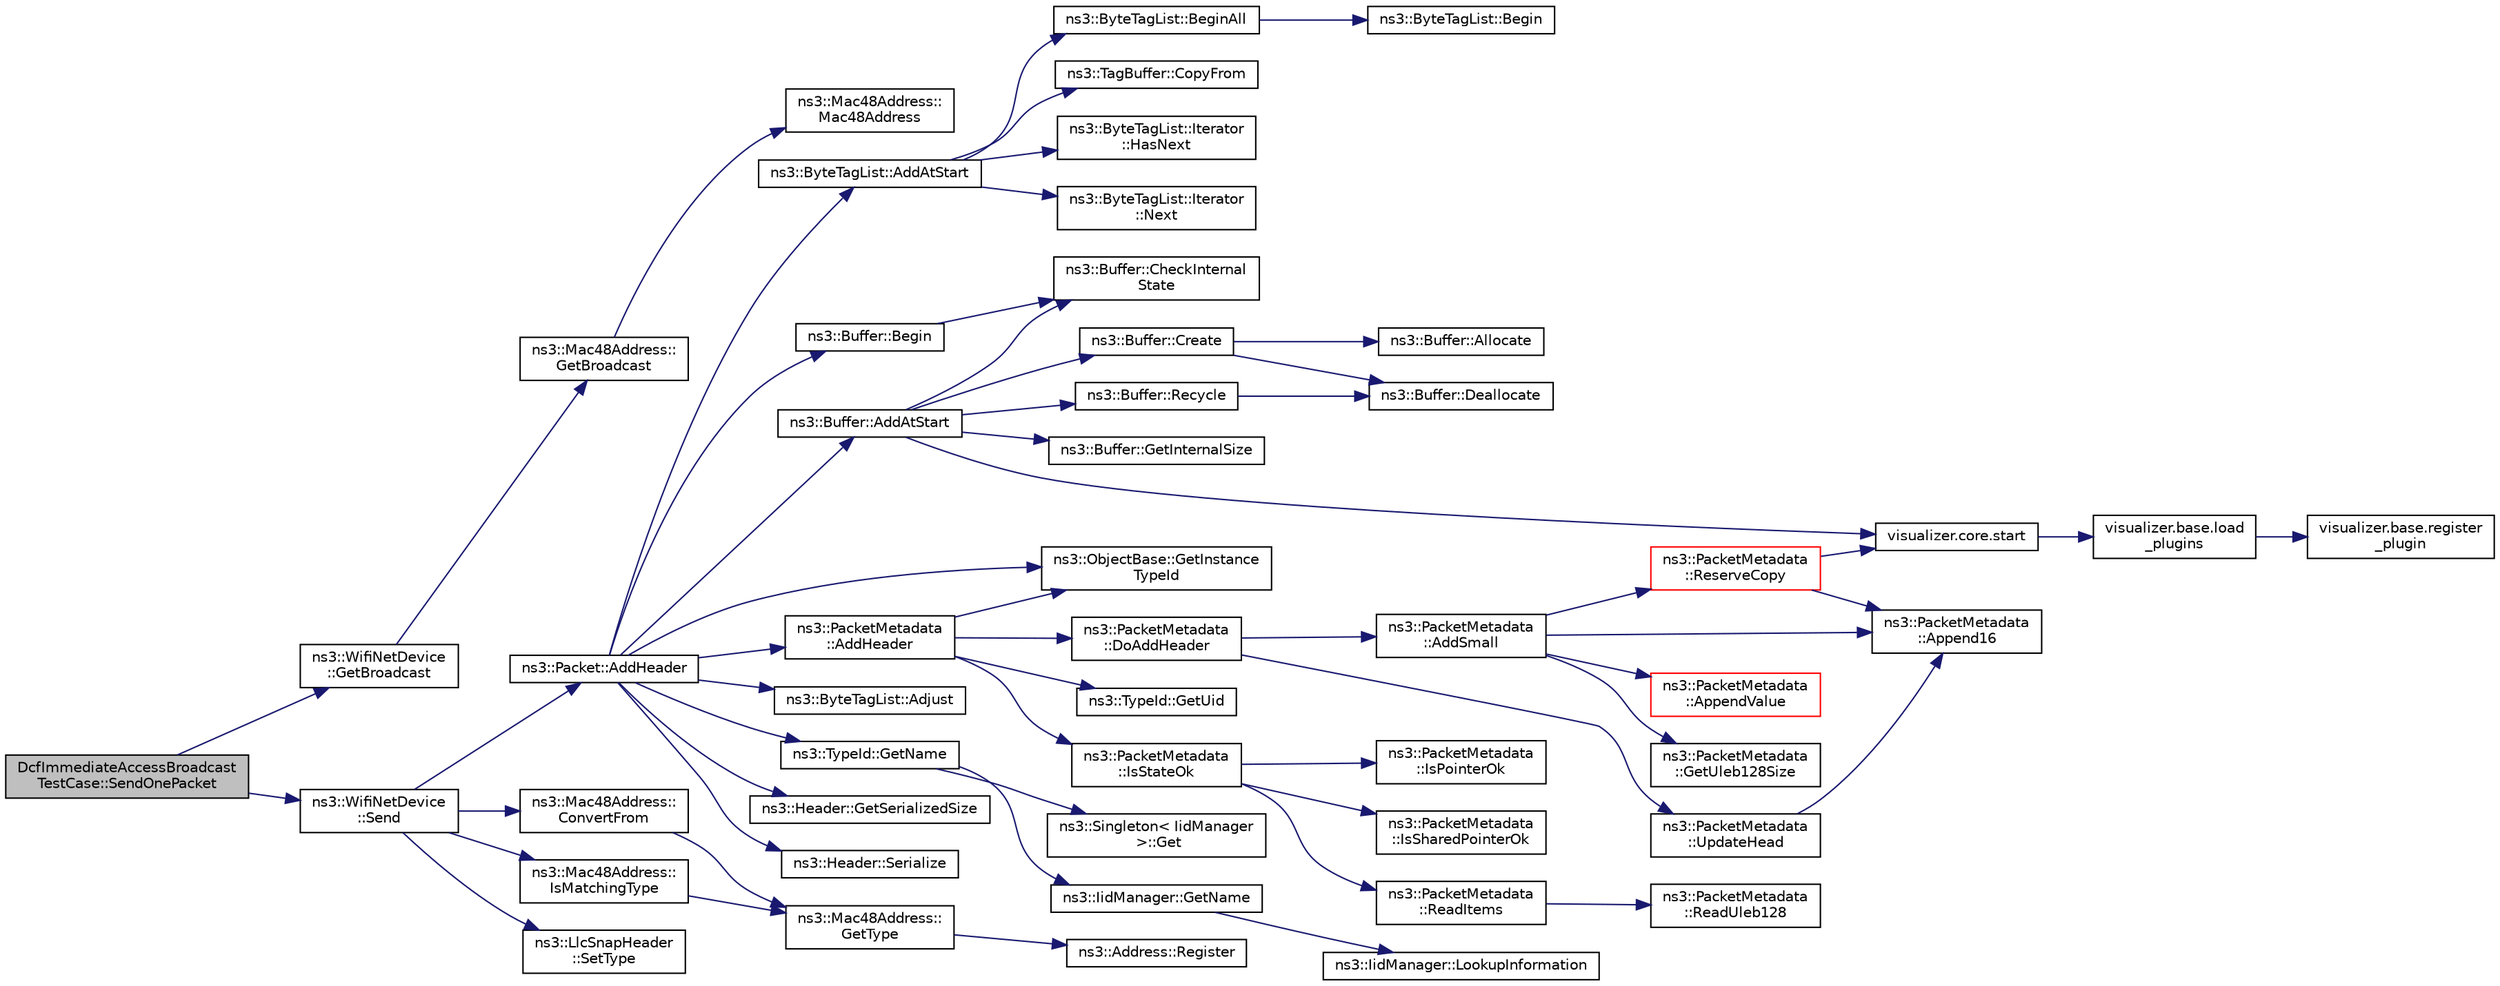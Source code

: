 digraph "DcfImmediateAccessBroadcastTestCase::SendOnePacket"
{
 // LATEX_PDF_SIZE
  edge [fontname="Helvetica",fontsize="10",labelfontname="Helvetica",labelfontsize="10"];
  node [fontname="Helvetica",fontsize="10",shape=record];
  rankdir="LR";
  Node1 [label="DcfImmediateAccessBroadcast\lTestCase::SendOnePacket",height=0.2,width=0.4,color="black", fillcolor="grey75", style="filled", fontcolor="black",tooltip="Send one packet function."];
  Node1 -> Node2 [color="midnightblue",fontsize="10",style="solid",fontname="Helvetica"];
  Node2 [label="ns3::WifiNetDevice\l::GetBroadcast",height=0.2,width=0.4,color="black", fillcolor="white", style="filled",URL="$classns3_1_1_wifi_net_device.html#a58daa754b80739cda516a2d192b6089c",tooltip=" "];
  Node2 -> Node3 [color="midnightblue",fontsize="10",style="solid",fontname="Helvetica"];
  Node3 [label="ns3::Mac48Address::\lGetBroadcast",height=0.2,width=0.4,color="black", fillcolor="white", style="filled",URL="$classns3_1_1_mac48_address.html#a55156e302c6bf950c0b558365adbde84",tooltip=" "];
  Node3 -> Node4 [color="midnightblue",fontsize="10",style="solid",fontname="Helvetica"];
  Node4 [label="ns3::Mac48Address::\lMac48Address",height=0.2,width=0.4,color="black", fillcolor="white", style="filled",URL="$classns3_1_1_mac48_address.html#a17882c09fc6317d5bcf4efdb62a37d07",tooltip=" "];
  Node1 -> Node5 [color="midnightblue",fontsize="10",style="solid",fontname="Helvetica"];
  Node5 [label="ns3::WifiNetDevice\l::Send",height=0.2,width=0.4,color="black", fillcolor="white", style="filled",URL="$classns3_1_1_wifi_net_device.html#a14b6919a10da25e74e1c92554106b2c6",tooltip=" "];
  Node5 -> Node6 [color="midnightblue",fontsize="10",style="solid",fontname="Helvetica"];
  Node6 [label="ns3::Packet::AddHeader",height=0.2,width=0.4,color="black", fillcolor="white", style="filled",URL="$classns3_1_1_packet.html#a465108c595a0bc592095cbcab1832ed8",tooltip="Add header to this packet."];
  Node6 -> Node7 [color="midnightblue",fontsize="10",style="solid",fontname="Helvetica"];
  Node7 [label="ns3::ByteTagList::AddAtStart",height=0.2,width=0.4,color="black", fillcolor="white", style="filled",URL="$classns3_1_1_byte_tag_list.html#acb4563fbe4299c55af41ba7a166b71d5",tooltip="Make sure that all offsets are bigger than prependOffset which represents the location where new byte..."];
  Node7 -> Node8 [color="midnightblue",fontsize="10",style="solid",fontname="Helvetica"];
  Node8 [label="ns3::ByteTagList::BeginAll",height=0.2,width=0.4,color="black", fillcolor="white", style="filled",URL="$classns3_1_1_byte_tag_list.html#ab1d2c5671ea01900fa9ef58e33d1e739",tooltip="Returns an iterator pointing to the very first tag in this list."];
  Node8 -> Node9 [color="midnightblue",fontsize="10",style="solid",fontname="Helvetica"];
  Node9 [label="ns3::ByteTagList::Begin",height=0.2,width=0.4,color="black", fillcolor="white", style="filled",URL="$classns3_1_1_byte_tag_list.html#a22bb3fbf008c3bd4821429521a35c82d",tooltip=" "];
  Node7 -> Node10 [color="midnightblue",fontsize="10",style="solid",fontname="Helvetica"];
  Node10 [label="ns3::TagBuffer::CopyFrom",height=0.2,width=0.4,color="black", fillcolor="white", style="filled",URL="$classns3_1_1_tag_buffer.html#afe07a9e117449ff5b5d5857291671349",tooltip="Copy the nternal structure of another TagBuffer."];
  Node7 -> Node11 [color="midnightblue",fontsize="10",style="solid",fontname="Helvetica"];
  Node11 [label="ns3::ByteTagList::Iterator\l::HasNext",height=0.2,width=0.4,color="black", fillcolor="white", style="filled",URL="$classns3_1_1_byte_tag_list_1_1_iterator.html#a44e33e812e3eba4fdc168e36380853af",tooltip="Used to determine if the iterator is at the end of the byteTagList."];
  Node7 -> Node12 [color="midnightblue",fontsize="10",style="solid",fontname="Helvetica"];
  Node12 [label="ns3::ByteTagList::Iterator\l::Next",height=0.2,width=0.4,color="black", fillcolor="white", style="filled",URL="$classns3_1_1_byte_tag_list_1_1_iterator.html#af521864d800baab1d9c5262f59ce4433",tooltip="Returns the next Item from the ByteTagList."];
  Node6 -> Node13 [color="midnightblue",fontsize="10",style="solid",fontname="Helvetica"];
  Node13 [label="ns3::Buffer::AddAtStart",height=0.2,width=0.4,color="black", fillcolor="white", style="filled",URL="$classns3_1_1_buffer.html#a8abd8164c3671d3dadc98fc66fade7b1",tooltip=" "];
  Node13 -> Node14 [color="midnightblue",fontsize="10",style="solid",fontname="Helvetica"];
  Node14 [label="ns3::Buffer::CheckInternal\lState",height=0.2,width=0.4,color="black", fillcolor="white", style="filled",URL="$classns3_1_1_buffer.html#a200897ee202518b0d2bf91ead4e82be9",tooltip="Checks the internal buffer structures consistency."];
  Node13 -> Node15 [color="midnightblue",fontsize="10",style="solid",fontname="Helvetica"];
  Node15 [label="ns3::Buffer::Create",height=0.2,width=0.4,color="black", fillcolor="white", style="filled",URL="$classns3_1_1_buffer.html#a340c9888e35cf55d024808adfbd75913",tooltip="Create a buffer data storage."];
  Node15 -> Node16 [color="midnightblue",fontsize="10",style="solid",fontname="Helvetica"];
  Node16 [label="ns3::Buffer::Allocate",height=0.2,width=0.4,color="black", fillcolor="white", style="filled",URL="$classns3_1_1_buffer.html#a7bbfa888d618a79ee413fe01a7b4ff68",tooltip="Allocate a buffer data storage."];
  Node15 -> Node17 [color="midnightblue",fontsize="10",style="solid",fontname="Helvetica"];
  Node17 [label="ns3::Buffer::Deallocate",height=0.2,width=0.4,color="black", fillcolor="white", style="filled",URL="$classns3_1_1_buffer.html#a5cf2847bcc22da58cfa7e3a6b0279a01",tooltip="Deallocate the buffer memory."];
  Node13 -> Node18 [color="midnightblue",fontsize="10",style="solid",fontname="Helvetica"];
  Node18 [label="ns3::Buffer::GetInternalSize",height=0.2,width=0.4,color="black", fillcolor="white", style="filled",URL="$classns3_1_1_buffer.html#a1042168f1f6f3b24ad08a668662ab373",tooltip="Get the buffer real size."];
  Node13 -> Node19 [color="midnightblue",fontsize="10",style="solid",fontname="Helvetica"];
  Node19 [label="ns3::Buffer::Recycle",height=0.2,width=0.4,color="black", fillcolor="white", style="filled",URL="$classns3_1_1_buffer.html#aa14d4354b6de0c9d6044805f6503ecd2",tooltip="Recycle the buffer memory."];
  Node19 -> Node17 [color="midnightblue",fontsize="10",style="solid",fontname="Helvetica"];
  Node13 -> Node20 [color="midnightblue",fontsize="10",style="solid",fontname="Helvetica"];
  Node20 [label="visualizer.core.start",height=0.2,width=0.4,color="black", fillcolor="white", style="filled",URL="$namespacevisualizer_1_1core.html#a2a35e5d8a34af358b508dac8635754e0",tooltip=" "];
  Node20 -> Node21 [color="midnightblue",fontsize="10",style="solid",fontname="Helvetica"];
  Node21 [label="visualizer.base.load\l_plugins",height=0.2,width=0.4,color="black", fillcolor="white", style="filled",URL="$namespacevisualizer_1_1base.html#ad171497a5ff1afe0a73bedaebf35448f",tooltip=" "];
  Node21 -> Node22 [color="midnightblue",fontsize="10",style="solid",fontname="Helvetica"];
  Node22 [label="visualizer.base.register\l_plugin",height=0.2,width=0.4,color="black", fillcolor="white", style="filled",URL="$namespacevisualizer_1_1base.html#a6b0ffcff1e17ec4027496f50177e5b9e",tooltip=" "];
  Node6 -> Node23 [color="midnightblue",fontsize="10",style="solid",fontname="Helvetica"];
  Node23 [label="ns3::PacketMetadata\l::AddHeader",height=0.2,width=0.4,color="black", fillcolor="white", style="filled",URL="$classns3_1_1_packet_metadata.html#abdce736c4c5f647242f0808c0d2f9249",tooltip="Add an header."];
  Node23 -> Node24 [color="midnightblue",fontsize="10",style="solid",fontname="Helvetica"];
  Node24 [label="ns3::PacketMetadata\l::DoAddHeader",height=0.2,width=0.4,color="black", fillcolor="white", style="filled",URL="$classns3_1_1_packet_metadata.html#ae5ad09674e28733405c49b2655c51a5a",tooltip="Add an header."];
  Node24 -> Node25 [color="midnightblue",fontsize="10",style="solid",fontname="Helvetica"];
  Node25 [label="ns3::PacketMetadata\l::AddSmall",height=0.2,width=0.4,color="black", fillcolor="white", style="filled",URL="$classns3_1_1_packet_metadata.html#a9d74d684e6a7448a6790220c6c8e99f2",tooltip="Add a SmallItem."];
  Node25 -> Node26 [color="midnightblue",fontsize="10",style="solid",fontname="Helvetica"];
  Node26 [label="ns3::PacketMetadata\l::Append16",height=0.2,width=0.4,color="black", fillcolor="white", style="filled",URL="$classns3_1_1_packet_metadata.html#ab80adc9c544b0f087715acf15e255707",tooltip="Append a 16-bit value to the buffer."];
  Node25 -> Node27 [color="midnightblue",fontsize="10",style="solid",fontname="Helvetica"];
  Node27 [label="ns3::PacketMetadata\l::AppendValue",height=0.2,width=0.4,color="red", fillcolor="white", style="filled",URL="$classns3_1_1_packet_metadata.html#a48151488856a00fc7325c3e761b19b97",tooltip="Append a value to the buffer."];
  Node25 -> Node29 [color="midnightblue",fontsize="10",style="solid",fontname="Helvetica"];
  Node29 [label="ns3::PacketMetadata\l::GetUleb128Size",height=0.2,width=0.4,color="black", fillcolor="white", style="filled",URL="$classns3_1_1_packet_metadata.html#aadb44e72f1c8b867ae9979973af3c075",tooltip="Get the ULEB128 (Unsigned Little Endian Base 128) size."];
  Node25 -> Node30 [color="midnightblue",fontsize="10",style="solid",fontname="Helvetica"];
  Node30 [label="ns3::PacketMetadata\l::ReserveCopy",height=0.2,width=0.4,color="red", fillcolor="white", style="filled",URL="$classns3_1_1_packet_metadata.html#a18a4039a86f4c212742f6359849ddfd6",tooltip="Reserve space and make a metadata copy."];
  Node30 -> Node26 [color="midnightblue",fontsize="10",style="solid",fontname="Helvetica"];
  Node30 -> Node20 [color="midnightblue",fontsize="10",style="solid",fontname="Helvetica"];
  Node24 -> Node35 [color="midnightblue",fontsize="10",style="solid",fontname="Helvetica"];
  Node35 [label="ns3::PacketMetadata\l::UpdateHead",height=0.2,width=0.4,color="black", fillcolor="white", style="filled",URL="$classns3_1_1_packet_metadata.html#a3baa0c324423e6fd600b31858aa4ade9",tooltip="Update the head."];
  Node35 -> Node26 [color="midnightblue",fontsize="10",style="solid",fontname="Helvetica"];
  Node23 -> Node36 [color="midnightblue",fontsize="10",style="solid",fontname="Helvetica"];
  Node36 [label="ns3::ObjectBase::GetInstance\lTypeId",height=0.2,width=0.4,color="black", fillcolor="white", style="filled",URL="$classns3_1_1_object_base.html#abe5b43a6f5b99a92a4c3122db31f06fb",tooltip="Get the most derived TypeId for this Object."];
  Node23 -> Node37 [color="midnightblue",fontsize="10",style="solid",fontname="Helvetica"];
  Node37 [label="ns3::TypeId::GetUid",height=0.2,width=0.4,color="black", fillcolor="white", style="filled",URL="$classns3_1_1_type_id.html#a429535085325d6f926724771446d9047",tooltip="Get the internal id of this TypeId."];
  Node23 -> Node38 [color="midnightblue",fontsize="10",style="solid",fontname="Helvetica"];
  Node38 [label="ns3::PacketMetadata\l::IsStateOk",height=0.2,width=0.4,color="black", fillcolor="white", style="filled",URL="$classns3_1_1_packet_metadata.html#a547dc7d09f1b2d41a28445a91c2fcf37",tooltip="Check if the metadata state is ok."];
  Node38 -> Node39 [color="midnightblue",fontsize="10",style="solid",fontname="Helvetica"];
  Node39 [label="ns3::PacketMetadata\l::IsPointerOk",height=0.2,width=0.4,color="black", fillcolor="white", style="filled",URL="$classns3_1_1_packet_metadata.html#ac6fcebd163b3655b041476c3277102c1",tooltip="Check if the position is valid."];
  Node38 -> Node40 [color="midnightblue",fontsize="10",style="solid",fontname="Helvetica"];
  Node40 [label="ns3::PacketMetadata\l::IsSharedPointerOk",height=0.2,width=0.4,color="black", fillcolor="white", style="filled",URL="$classns3_1_1_packet_metadata.html#ac9e6db729cae99e9755981de02f3ffa0",tooltip="Check if the position is valid."];
  Node38 -> Node41 [color="midnightblue",fontsize="10",style="solid",fontname="Helvetica"];
  Node41 [label="ns3::PacketMetadata\l::ReadItems",height=0.2,width=0.4,color="black", fillcolor="white", style="filled",URL="$classns3_1_1_packet_metadata.html#a7fe144386274167b6aac05ac0a0cdf6f",tooltip="Read items."];
  Node41 -> Node42 [color="midnightblue",fontsize="10",style="solid",fontname="Helvetica"];
  Node42 [label="ns3::PacketMetadata\l::ReadUleb128",height=0.2,width=0.4,color="black", fillcolor="white", style="filled",URL="$classns3_1_1_packet_metadata.html#a7378e5fe71fcefd939f19c1669e54c79",tooltip="Read a ULEB128 (Unsigned Little Endian Base 128) coded number."];
  Node6 -> Node43 [color="midnightblue",fontsize="10",style="solid",fontname="Helvetica"];
  Node43 [label="ns3::ByteTagList::Adjust",height=0.2,width=0.4,color="black", fillcolor="white", style="filled",URL="$classns3_1_1_byte_tag_list.html#a1fec06d7e6daaf8039cf2a148e4090f2",tooltip="Adjust the offsets stored internally by the adjustment delta."];
  Node6 -> Node44 [color="midnightblue",fontsize="10",style="solid",fontname="Helvetica"];
  Node44 [label="ns3::Buffer::Begin",height=0.2,width=0.4,color="black", fillcolor="white", style="filled",URL="$classns3_1_1_buffer.html#acb977a0179de9abe4e295ce22023b4ca",tooltip=" "];
  Node44 -> Node14 [color="midnightblue",fontsize="10",style="solid",fontname="Helvetica"];
  Node6 -> Node36 [color="midnightblue",fontsize="10",style="solid",fontname="Helvetica"];
  Node6 -> Node45 [color="midnightblue",fontsize="10",style="solid",fontname="Helvetica"];
  Node45 [label="ns3::TypeId::GetName",height=0.2,width=0.4,color="black", fillcolor="white", style="filled",URL="$classns3_1_1_type_id.html#abc4965475a579c2afdc668d7a7d58374",tooltip="Get the name."];
  Node45 -> Node46 [color="midnightblue",fontsize="10",style="solid",fontname="Helvetica"];
  Node46 [label="ns3::Singleton\< IidManager\l \>::Get",height=0.2,width=0.4,color="black", fillcolor="white", style="filled",URL="$classns3_1_1_singleton.html#a80a2cd3c25a27ea72add7a9f7a141ffa",tooltip="Get a pointer to the singleton instance."];
  Node45 -> Node47 [color="midnightblue",fontsize="10",style="solid",fontname="Helvetica"];
  Node47 [label="ns3::IidManager::GetName",height=0.2,width=0.4,color="black", fillcolor="white", style="filled",URL="$classns3_1_1_iid_manager.html#a6658aaa8120efd885e98addb76a6f1d4",tooltip="Get the name of a type id."];
  Node47 -> Node48 [color="midnightblue",fontsize="10",style="solid",fontname="Helvetica"];
  Node48 [label="ns3::IidManager::LookupInformation",height=0.2,width=0.4,color="black", fillcolor="white", style="filled",URL="$classns3_1_1_iid_manager.html#a84af06b798b21fa700469a3ac5f65f3f",tooltip="Retrieve the information record for a type."];
  Node6 -> Node49 [color="midnightblue",fontsize="10",style="solid",fontname="Helvetica"];
  Node49 [label="ns3::Header::GetSerializedSize",height=0.2,width=0.4,color="black", fillcolor="white", style="filled",URL="$classns3_1_1_header.html#a6ef0497eabc1b1fb0ad42738eb73f934",tooltip=" "];
  Node6 -> Node50 [color="midnightblue",fontsize="10",style="solid",fontname="Helvetica"];
  Node50 [label="ns3::Header::Serialize",height=0.2,width=0.4,color="black", fillcolor="white", style="filled",URL="$classns3_1_1_header.html#afb61f1aac69ff8349a6bfe521fab5404",tooltip=" "];
  Node5 -> Node51 [color="midnightblue",fontsize="10",style="solid",fontname="Helvetica"];
  Node51 [label="ns3::Mac48Address::\lConvertFrom",height=0.2,width=0.4,color="black", fillcolor="white", style="filled",URL="$classns3_1_1_mac48_address.html#a911ce13603a9ef837545a032b6523ae4",tooltip=" "];
  Node51 -> Node52 [color="midnightblue",fontsize="10",style="solid",fontname="Helvetica"];
  Node52 [label="ns3::Mac48Address::\lGetType",height=0.2,width=0.4,color="black", fillcolor="white", style="filled",URL="$classns3_1_1_mac48_address.html#a5d365853b58b7acb2cc1cf905115891b",tooltip="Return the Type of address."];
  Node52 -> Node53 [color="midnightblue",fontsize="10",style="solid",fontname="Helvetica"];
  Node53 [label="ns3::Address::Register",height=0.2,width=0.4,color="black", fillcolor="white", style="filled",URL="$classns3_1_1_address.html#a75d239c79bb3c39d64a8db4f2d3d9b20",tooltip="Allocate a new type id for a new type of address."];
  Node5 -> Node54 [color="midnightblue",fontsize="10",style="solid",fontname="Helvetica"];
  Node54 [label="ns3::Mac48Address::\lIsMatchingType",height=0.2,width=0.4,color="black", fillcolor="white", style="filled",URL="$classns3_1_1_mac48_address.html#a55cc1e3c6aa63fd1a4f8f7d9be4ae182",tooltip=" "];
  Node54 -> Node52 [color="midnightblue",fontsize="10",style="solid",fontname="Helvetica"];
  Node5 -> Node55 [color="midnightblue",fontsize="10",style="solid",fontname="Helvetica"];
  Node55 [label="ns3::LlcSnapHeader\l::SetType",height=0.2,width=0.4,color="black", fillcolor="white", style="filled",URL="$classns3_1_1_llc_snap_header.html#ad11362908897df050361a0c70ce454fc",tooltip="Set the Ethertype."];
}
